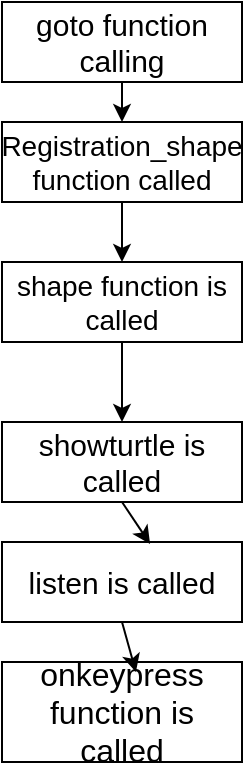 <mxfile version="13.0.5" type="device"><diagram id="C5RBs43oDa-KdzZeNtuy" name="Page-1"><mxGraphModel dx="1422" dy="783" grid="1" gridSize="10" guides="1" tooltips="1" connect="1" arrows="1" fold="1" page="1" pageScale="1" pageWidth="827" pageHeight="1169" math="0" shadow="0"><root><mxCell id="WIyWlLk6GJQsqaUBKTNV-0"/><mxCell id="WIyWlLk6GJQsqaUBKTNV-1" parent="WIyWlLk6GJQsqaUBKTNV-0"/><mxCell id="QXp1A2UrsEbvOqyjKr3P-1" value="" style="rounded=0;whiteSpace=wrap;html=1;" vertex="1" parent="WIyWlLk6GJQsqaUBKTNV-1"><mxGeometry x="320" y="110" width="120" height="40" as="geometry"/></mxCell><mxCell id="QXp1A2UrsEbvOqyjKr3P-2" value="" style="rounded=0;whiteSpace=wrap;html=1;" vertex="1" parent="WIyWlLk6GJQsqaUBKTNV-1"><mxGeometry x="320" y="170" width="120" height="40" as="geometry"/></mxCell><mxCell id="QXp1A2UrsEbvOqyjKr3P-3" value="" style="rounded=0;whiteSpace=wrap;html=1;" vertex="1" parent="WIyWlLk6GJQsqaUBKTNV-1"><mxGeometry x="320" y="240" width="120" height="40" as="geometry"/></mxCell><mxCell id="QXp1A2UrsEbvOqyjKr3P-4" value="" style="rounded=0;whiteSpace=wrap;html=1;" vertex="1" parent="WIyWlLk6GJQsqaUBKTNV-1"><mxGeometry x="320" y="320" width="120" height="40" as="geometry"/></mxCell><mxCell id="QXp1A2UrsEbvOqyjKr3P-5" value="" style="rounded=0;whiteSpace=wrap;html=1;" vertex="1" parent="WIyWlLk6GJQsqaUBKTNV-1"><mxGeometry x="320" y="380" width="120" height="40" as="geometry"/></mxCell><mxCell id="QXp1A2UrsEbvOqyjKr3P-6" value="" style="rounded=0;whiteSpace=wrap;html=1;" vertex="1" parent="WIyWlLk6GJQsqaUBKTNV-1"><mxGeometry x="320" y="440" width="120" height="50" as="geometry"/></mxCell><mxCell id="QXp1A2UrsEbvOqyjKr3P-11" value="&lt;span style=&quot;font-size: 14px&quot;&gt;shape function is called&lt;/span&gt;" style="text;html=1;strokeColor=none;fillColor=none;align=center;verticalAlign=middle;whiteSpace=wrap;rounded=0;" vertex="1" parent="WIyWlLk6GJQsqaUBKTNV-1"><mxGeometry x="320" y="240" width="120" height="40" as="geometry"/></mxCell><mxCell id="QXp1A2UrsEbvOqyjKr3P-12" value="&lt;font style=&quot;font-size: 15px&quot;&gt;goto function calling&lt;/font&gt;" style="text;html=1;strokeColor=none;fillColor=none;align=center;verticalAlign=middle;whiteSpace=wrap;rounded=0;" vertex="1" parent="WIyWlLk6GJQsqaUBKTNV-1"><mxGeometry x="320" y="110" width="120" height="40" as="geometry"/></mxCell><mxCell id="QXp1A2UrsEbvOqyjKr3P-15" value="&lt;span style=&quot;font-size: 14px&quot;&gt;Registration_shape function called&lt;/span&gt;" style="text;html=1;strokeColor=none;fillColor=none;align=center;verticalAlign=middle;whiteSpace=wrap;rounded=0;" vertex="1" parent="WIyWlLk6GJQsqaUBKTNV-1"><mxGeometry x="320" y="170" width="120" height="40" as="geometry"/></mxCell><mxCell id="QXp1A2UrsEbvOqyjKr3P-16" value="&lt;span style=&quot;font-size: 15px&quot;&gt;showturtle is called&lt;/span&gt;" style="text;html=1;strokeColor=none;fillColor=none;align=center;verticalAlign=middle;whiteSpace=wrap;rounded=0;" vertex="1" parent="WIyWlLk6GJQsqaUBKTNV-1"><mxGeometry x="320" y="320" width="120" height="40" as="geometry"/></mxCell><mxCell id="QXp1A2UrsEbvOqyjKr3P-17" value="&lt;font style=&quot;font-size: 15px&quot;&gt;listen is called&lt;/font&gt;" style="text;html=1;strokeColor=none;fillColor=none;align=center;verticalAlign=middle;whiteSpace=wrap;rounded=0;" vertex="1" parent="WIyWlLk6GJQsqaUBKTNV-1"><mxGeometry x="320" y="380" width="120" height="40" as="geometry"/></mxCell><mxCell id="QXp1A2UrsEbvOqyjKr3P-18" value="&lt;font style=&quot;font-size: 16px&quot;&gt;onkeypress function is called&lt;/font&gt;" style="text;html=1;strokeColor=none;fillColor=none;align=center;verticalAlign=middle;whiteSpace=wrap;rounded=0;" vertex="1" parent="WIyWlLk6GJQsqaUBKTNV-1"><mxGeometry x="320" y="440" width="120" height="50" as="geometry"/></mxCell><mxCell id="QXp1A2UrsEbvOqyjKr3P-27" value="" style="endArrow=classic;html=1;exitX=0.5;exitY=1;exitDx=0;exitDy=0;" edge="1" parent="WIyWlLk6GJQsqaUBKTNV-1" source="QXp1A2UrsEbvOqyjKr3P-12"><mxGeometry width="50" height="50" relative="1" as="geometry"><mxPoint x="390" y="410" as="sourcePoint"/><mxPoint x="380" y="170" as="targetPoint"/></mxGeometry></mxCell><mxCell id="QXp1A2UrsEbvOqyjKr3P-28" value="" style="endArrow=classic;html=1;exitX=0.5;exitY=1;exitDx=0;exitDy=0;" edge="1" parent="WIyWlLk6GJQsqaUBKTNV-1" source="QXp1A2UrsEbvOqyjKr3P-15" target="QXp1A2UrsEbvOqyjKr3P-11"><mxGeometry width="50" height="50" relative="1" as="geometry"><mxPoint x="390" y="410" as="sourcePoint"/><mxPoint x="440" y="360" as="targetPoint"/></mxGeometry></mxCell><mxCell id="QXp1A2UrsEbvOqyjKr3P-29" value="" style="endArrow=classic;html=1;exitX=0.5;exitY=1;exitDx=0;exitDy=0;" edge="1" parent="WIyWlLk6GJQsqaUBKTNV-1" source="QXp1A2UrsEbvOqyjKr3P-11"><mxGeometry width="50" height="50" relative="1" as="geometry"><mxPoint x="390" y="410" as="sourcePoint"/><mxPoint x="380" y="320" as="targetPoint"/></mxGeometry></mxCell><mxCell id="QXp1A2UrsEbvOqyjKr3P-30" value="" style="endArrow=classic;html=1;exitX=0.5;exitY=1;exitDx=0;exitDy=0;entryX=0.617;entryY=0.025;entryDx=0;entryDy=0;entryPerimeter=0;" edge="1" parent="WIyWlLk6GJQsqaUBKTNV-1" source="QXp1A2UrsEbvOqyjKr3P-16" target="QXp1A2UrsEbvOqyjKr3P-17"><mxGeometry width="50" height="50" relative="1" as="geometry"><mxPoint x="390" y="410" as="sourcePoint"/><mxPoint x="440" y="360" as="targetPoint"/></mxGeometry></mxCell><mxCell id="QXp1A2UrsEbvOqyjKr3P-31" value="" style="endArrow=classic;html=1;exitX=0.5;exitY=1;exitDx=0;exitDy=0;entryX=0.558;entryY=0.1;entryDx=0;entryDy=0;entryPerimeter=0;" edge="1" parent="WIyWlLk6GJQsqaUBKTNV-1" source="QXp1A2UrsEbvOqyjKr3P-17" target="QXp1A2UrsEbvOqyjKr3P-18"><mxGeometry width="50" height="50" relative="1" as="geometry"><mxPoint x="390" y="410" as="sourcePoint"/><mxPoint x="440" y="360" as="targetPoint"/></mxGeometry></mxCell></root></mxGraphModel></diagram></mxfile>